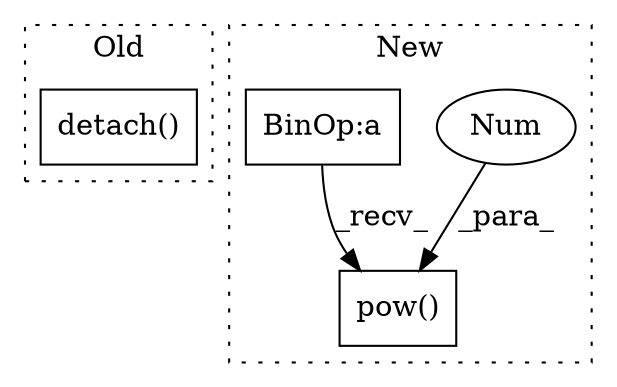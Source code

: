 digraph G {
subgraph cluster0 {
1 [label="detach()" a="75" s="4085" l="29" shape="box"];
label = "Old";
style="dotted";
}
subgraph cluster1 {
2 [label="pow()" a="75" s="1711,1728" l="16,1" shape="box"];
3 [label="Num" a="76" s="1727" l="1" shape="ellipse"];
4 [label="BinOp:a" a="82" s="1715" l="3" shape="box"];
label = "New";
style="dotted";
}
3 -> 2 [label="_para_"];
4 -> 2 [label="_recv_"];
}